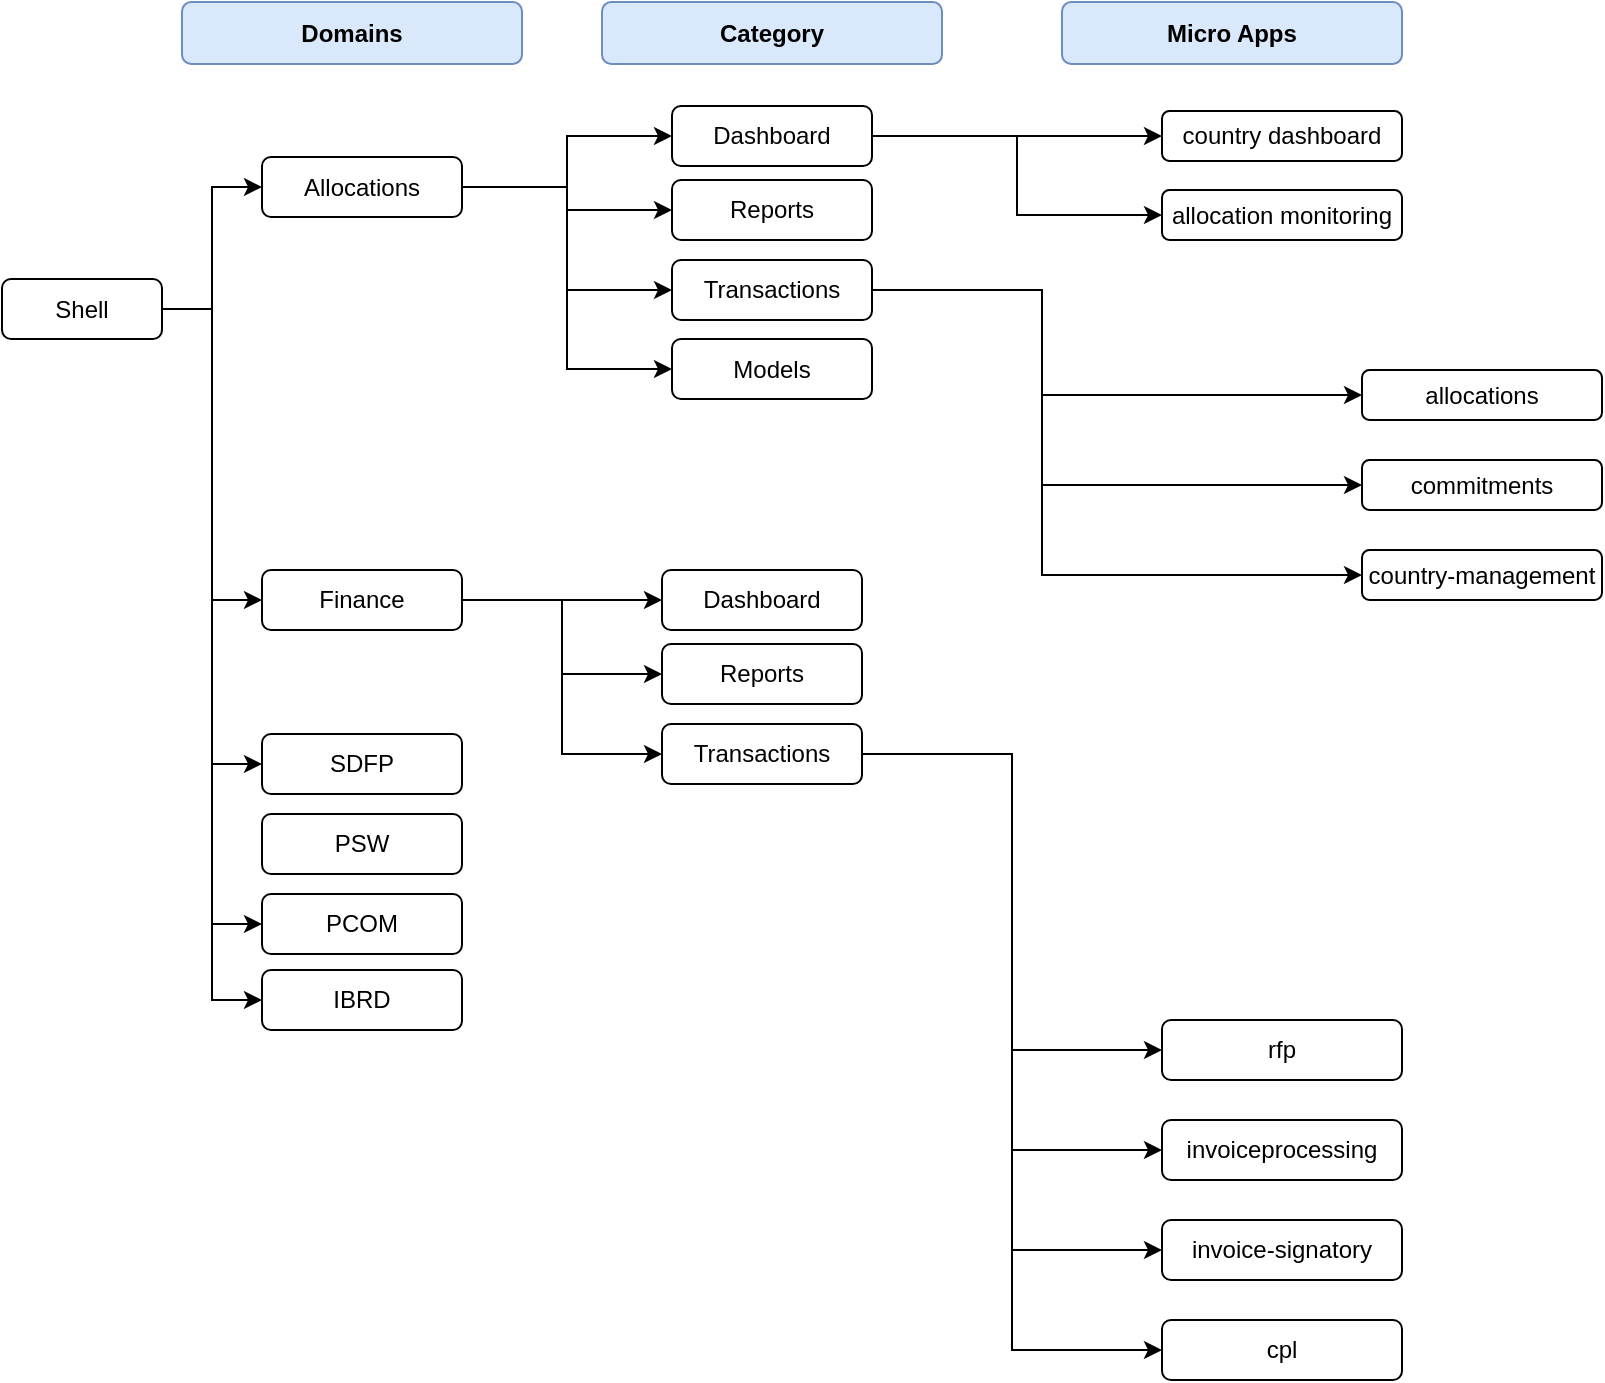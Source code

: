 <mxfile version="24.6.4" type="github">
  <diagram name="Page-1" id="NKVmr7ggw1IqR9z1fVNP">
    <mxGraphModel dx="1050" dy="522" grid="1" gridSize="10" guides="1" tooltips="1" connect="1" arrows="1" fold="1" page="1" pageScale="1" pageWidth="850" pageHeight="1100" math="0" shadow="0">
      <root>
        <mxCell id="0" />
        <mxCell id="1" parent="0" />
        <mxCell id="IA-cv7Uu9y8UROadxXdI-49" style="edgeStyle=elbowEdgeStyle;rounded=0;orthogonalLoop=1;jettySize=auto;html=1;exitX=1;exitY=0.5;exitDx=0;exitDy=0;entryX=0;entryY=0.5;entryDx=0;entryDy=0;" edge="1" parent="1" source="IA-cv7Uu9y8UROadxXdI-6" target="IA-cv7Uu9y8UROadxXdI-35">
          <mxGeometry relative="1" as="geometry" />
        </mxCell>
        <mxCell id="IA-cv7Uu9y8UROadxXdI-50" style="edgeStyle=elbowEdgeStyle;rounded=0;orthogonalLoop=1;jettySize=auto;html=1;exitX=1;exitY=0.5;exitDx=0;exitDy=0;entryX=0;entryY=0.5;entryDx=0;entryDy=0;" edge="1" parent="1" source="IA-cv7Uu9y8UROadxXdI-6" target="IA-cv7Uu9y8UROadxXdI-34">
          <mxGeometry relative="1" as="geometry" />
        </mxCell>
        <mxCell id="IA-cv7Uu9y8UROadxXdI-51" style="edgeStyle=orthogonalEdgeStyle;rounded=0;orthogonalLoop=1;jettySize=auto;html=1;exitX=1;exitY=0.5;exitDx=0;exitDy=0;entryX=0;entryY=0.5;entryDx=0;entryDy=0;" edge="1" parent="1" source="IA-cv7Uu9y8UROadxXdI-6" target="IA-cv7Uu9y8UROadxXdI-36">
          <mxGeometry relative="1" as="geometry" />
        </mxCell>
        <mxCell id="IA-cv7Uu9y8UROadxXdI-52" style="edgeStyle=orthogonalEdgeStyle;rounded=0;orthogonalLoop=1;jettySize=auto;html=1;exitX=1;exitY=0.5;exitDx=0;exitDy=0;entryX=0;entryY=0.5;entryDx=0;entryDy=0;" edge="1" parent="1" source="IA-cv7Uu9y8UROadxXdI-6" target="IA-cv7Uu9y8UROadxXdI-38">
          <mxGeometry relative="1" as="geometry" />
        </mxCell>
        <mxCell id="IA-cv7Uu9y8UROadxXdI-53" style="edgeStyle=orthogonalEdgeStyle;rounded=0;orthogonalLoop=1;jettySize=auto;html=1;exitX=1;exitY=0.5;exitDx=0;exitDy=0;entryX=0;entryY=0.5;entryDx=0;entryDy=0;" edge="1" parent="1" source="IA-cv7Uu9y8UROadxXdI-6" target="IA-cv7Uu9y8UROadxXdI-39">
          <mxGeometry relative="1" as="geometry" />
        </mxCell>
        <mxCell id="IA-cv7Uu9y8UROadxXdI-6" value="Shell" style="rounded=1;whiteSpace=wrap;html=1;" vertex="1" parent="1">
          <mxGeometry x="10" y="389.5" width="80" height="30" as="geometry" />
        </mxCell>
        <mxCell id="IA-cv7Uu9y8UROadxXdI-8" value="Reports" style="rounded=1;whiteSpace=wrap;html=1;" vertex="1" parent="1">
          <mxGeometry x="345" y="340" width="100" height="30" as="geometry" />
        </mxCell>
        <mxCell id="IA-cv7Uu9y8UROadxXdI-59" style="edgeStyle=orthogonalEdgeStyle;rounded=0;orthogonalLoop=1;jettySize=auto;html=1;exitX=1;exitY=0.5;exitDx=0;exitDy=0;entryX=0;entryY=0.5;entryDx=0;entryDy=0;" edge="1" parent="1" source="IA-cv7Uu9y8UROadxXdI-10" target="IA-cv7Uu9y8UROadxXdI-20">
          <mxGeometry relative="1" as="geometry">
            <Array as="points">
              <mxPoint x="530" y="395" />
              <mxPoint x="530" y="448" />
            </Array>
          </mxGeometry>
        </mxCell>
        <mxCell id="IA-cv7Uu9y8UROadxXdI-60" style="edgeStyle=orthogonalEdgeStyle;rounded=0;orthogonalLoop=1;jettySize=auto;html=1;exitX=1;exitY=0.5;exitDx=0;exitDy=0;entryX=0;entryY=0.5;entryDx=0;entryDy=0;" edge="1" parent="1" source="IA-cv7Uu9y8UROadxXdI-10" target="IA-cv7Uu9y8UROadxXdI-22">
          <mxGeometry relative="1" as="geometry">
            <Array as="points">
              <mxPoint x="530" y="395" />
              <mxPoint x="530" y="493" />
            </Array>
          </mxGeometry>
        </mxCell>
        <mxCell id="IA-cv7Uu9y8UROadxXdI-61" style="edgeStyle=orthogonalEdgeStyle;rounded=0;orthogonalLoop=1;jettySize=auto;html=1;exitX=1;exitY=0.5;exitDx=0;exitDy=0;entryX=0;entryY=0.5;entryDx=0;entryDy=0;" edge="1" parent="1" source="IA-cv7Uu9y8UROadxXdI-10" target="IA-cv7Uu9y8UROadxXdI-21">
          <mxGeometry relative="1" as="geometry">
            <Array as="points">
              <mxPoint x="530" y="395" />
              <mxPoint x="530" y="538" />
            </Array>
          </mxGeometry>
        </mxCell>
        <mxCell id="IA-cv7Uu9y8UROadxXdI-10" value="Transactions" style="rounded=1;whiteSpace=wrap;html=1;" vertex="1" parent="1">
          <mxGeometry x="345" y="380" width="100" height="30" as="geometry" />
        </mxCell>
        <mxCell id="IA-cv7Uu9y8UROadxXdI-12" value="Models" style="rounded=1;whiteSpace=wrap;html=1;" vertex="1" parent="1">
          <mxGeometry x="345" y="419.5" width="100" height="30" as="geometry" />
        </mxCell>
        <mxCell id="IA-cv7Uu9y8UROadxXdI-71" style="edgeStyle=orthogonalEdgeStyle;rounded=0;orthogonalLoop=1;jettySize=auto;html=1;exitX=1;exitY=0.5;exitDx=0;exitDy=0;entryX=0;entryY=0.5;entryDx=0;entryDy=0;" edge="1" parent="1" source="IA-cv7Uu9y8UROadxXdI-19" target="IA-cv7Uu9y8UROadxXdI-69">
          <mxGeometry relative="1" as="geometry" />
        </mxCell>
        <mxCell id="IA-cv7Uu9y8UROadxXdI-72" style="edgeStyle=orthogonalEdgeStyle;rounded=0;orthogonalLoop=1;jettySize=auto;html=1;exitX=1;exitY=0.5;exitDx=0;exitDy=0;entryX=0;entryY=0.5;entryDx=0;entryDy=0;" edge="1" parent="1" source="IA-cv7Uu9y8UROadxXdI-19" target="IA-cv7Uu9y8UROadxXdI-70">
          <mxGeometry relative="1" as="geometry" />
        </mxCell>
        <mxCell id="IA-cv7Uu9y8UROadxXdI-19" value="Dashboard" style="rounded=1;whiteSpace=wrap;html=1;" vertex="1" parent="1">
          <mxGeometry x="345" y="303" width="100" height="30" as="geometry" />
        </mxCell>
        <mxCell id="IA-cv7Uu9y8UROadxXdI-20" value="allocations" style="rounded=1;whiteSpace=wrap;html=1;" vertex="1" parent="1">
          <mxGeometry x="690" y="435" width="120" height="25" as="geometry" />
        </mxCell>
        <mxCell id="IA-cv7Uu9y8UROadxXdI-21" value="country-management" style="rounded=1;whiteSpace=wrap;html=1;" vertex="1" parent="1">
          <mxGeometry x="690" y="525" width="120" height="25" as="geometry" />
        </mxCell>
        <mxCell id="IA-cv7Uu9y8UROadxXdI-22" value="commitments" style="rounded=1;whiteSpace=wrap;html=1;" vertex="1" parent="1">
          <mxGeometry x="690" y="480" width="120" height="25" as="geometry" />
        </mxCell>
        <mxCell id="IA-cv7Uu9y8UROadxXdI-23" value="rfp" style="rounded=1;whiteSpace=wrap;html=1;" vertex="1" parent="1">
          <mxGeometry x="590" y="760" width="120" height="30" as="geometry" />
        </mxCell>
        <mxCell id="IA-cv7Uu9y8UROadxXdI-24" value="invoiceprocessing" style="rounded=1;whiteSpace=wrap;html=1;" vertex="1" parent="1">
          <mxGeometry x="590" y="810" width="120" height="30" as="geometry" />
        </mxCell>
        <mxCell id="IA-cv7Uu9y8UROadxXdI-25" value="invoice-signatory" style="rounded=1;whiteSpace=wrap;html=1;" vertex="1" parent="1">
          <mxGeometry x="590" y="860" width="120" height="30" as="geometry" />
        </mxCell>
        <mxCell id="IA-cv7Uu9y8UROadxXdI-26" value="cpl" style="rounded=1;whiteSpace=wrap;html=1;" vertex="1" parent="1">
          <mxGeometry x="590" y="910" width="120" height="30" as="geometry" />
        </mxCell>
        <mxCell id="IA-cv7Uu9y8UROadxXdI-54" style="edgeStyle=orthogonalEdgeStyle;rounded=0;orthogonalLoop=1;jettySize=auto;html=1;exitX=1;exitY=0.5;exitDx=0;exitDy=0;entryX=0;entryY=0.5;entryDx=0;entryDy=0;" edge="1" parent="1" source="IA-cv7Uu9y8UROadxXdI-34" target="IA-cv7Uu9y8UROadxXdI-19">
          <mxGeometry relative="1" as="geometry" />
        </mxCell>
        <mxCell id="IA-cv7Uu9y8UROadxXdI-55" style="edgeStyle=orthogonalEdgeStyle;rounded=0;orthogonalLoop=1;jettySize=auto;html=1;exitX=1;exitY=0.5;exitDx=0;exitDy=0;" edge="1" parent="1" source="IA-cv7Uu9y8UROadxXdI-34" target="IA-cv7Uu9y8UROadxXdI-8">
          <mxGeometry relative="1" as="geometry" />
        </mxCell>
        <mxCell id="IA-cv7Uu9y8UROadxXdI-56" style="edgeStyle=orthogonalEdgeStyle;rounded=0;orthogonalLoop=1;jettySize=auto;html=1;exitX=1;exitY=0.5;exitDx=0;exitDy=0;entryX=0;entryY=0.5;entryDx=0;entryDy=0;" edge="1" parent="1" source="IA-cv7Uu9y8UROadxXdI-34" target="IA-cv7Uu9y8UROadxXdI-10">
          <mxGeometry relative="1" as="geometry" />
        </mxCell>
        <mxCell id="IA-cv7Uu9y8UROadxXdI-57" style="edgeStyle=orthogonalEdgeStyle;rounded=0;orthogonalLoop=1;jettySize=auto;html=1;exitX=1;exitY=0.5;exitDx=0;exitDy=0;entryX=0;entryY=0.5;entryDx=0;entryDy=0;" edge="1" parent="1" source="IA-cv7Uu9y8UROadxXdI-34" target="IA-cv7Uu9y8UROadxXdI-12">
          <mxGeometry relative="1" as="geometry" />
        </mxCell>
        <mxCell id="IA-cv7Uu9y8UROadxXdI-34" value="Allocations" style="rounded=1;whiteSpace=wrap;html=1;container=0;" vertex="1" parent="1">
          <mxGeometry x="140" y="328.5" width="100" height="30" as="geometry" />
        </mxCell>
        <mxCell id="IA-cv7Uu9y8UROadxXdI-62" style="edgeStyle=orthogonalEdgeStyle;rounded=0;orthogonalLoop=1;jettySize=auto;html=1;exitX=1;exitY=0.5;exitDx=0;exitDy=0;entryX=0;entryY=0.5;entryDx=0;entryDy=0;" edge="1" parent="1" source="IA-cv7Uu9y8UROadxXdI-35" target="IA-cv7Uu9y8UROadxXdI-47">
          <mxGeometry relative="1" as="geometry" />
        </mxCell>
        <mxCell id="IA-cv7Uu9y8UROadxXdI-63" style="edgeStyle=orthogonalEdgeStyle;rounded=0;orthogonalLoop=1;jettySize=auto;html=1;exitX=1;exitY=0.5;exitDx=0;exitDy=0;entryX=0;entryY=0.5;entryDx=0;entryDy=0;" edge="1" parent="1" source="IA-cv7Uu9y8UROadxXdI-35" target="IA-cv7Uu9y8UROadxXdI-44">
          <mxGeometry relative="1" as="geometry" />
        </mxCell>
        <mxCell id="IA-cv7Uu9y8UROadxXdI-64" style="edgeStyle=orthogonalEdgeStyle;rounded=0;orthogonalLoop=1;jettySize=auto;html=1;exitX=1;exitY=0.5;exitDx=0;exitDy=0;entryX=0;entryY=0.5;entryDx=0;entryDy=0;" edge="1" parent="1" source="IA-cv7Uu9y8UROadxXdI-35" target="IA-cv7Uu9y8UROadxXdI-45">
          <mxGeometry relative="1" as="geometry" />
        </mxCell>
        <mxCell id="IA-cv7Uu9y8UROadxXdI-35" value="Finance" style="rounded=1;whiteSpace=wrap;html=1;container=0;" vertex="1" parent="1">
          <mxGeometry x="140" y="535" width="100" height="30" as="geometry" />
        </mxCell>
        <mxCell id="IA-cv7Uu9y8UROadxXdI-36" value="SDFP" style="rounded=1;whiteSpace=wrap;html=1;container=0;" vertex="1" parent="1">
          <mxGeometry x="140" y="617" width="100" height="30" as="geometry" />
        </mxCell>
        <mxCell id="IA-cv7Uu9y8UROadxXdI-37" value="PSW" style="rounded=1;whiteSpace=wrap;html=1;container=0;" vertex="1" parent="1">
          <mxGeometry x="140" y="657" width="100" height="30" as="geometry" />
        </mxCell>
        <mxCell id="IA-cv7Uu9y8UROadxXdI-38" value="PCOM" style="rounded=1;whiteSpace=wrap;html=1;container=0;" vertex="1" parent="1">
          <mxGeometry x="140" y="697" width="100" height="30" as="geometry" />
        </mxCell>
        <mxCell id="IA-cv7Uu9y8UROadxXdI-39" value="IBRD" style="rounded=1;whiteSpace=wrap;html=1;container=0;" vertex="1" parent="1">
          <mxGeometry x="140" y="735" width="100" height="30" as="geometry" />
        </mxCell>
        <mxCell id="IA-cv7Uu9y8UROadxXdI-41" value="Category" style="rounded=1;whiteSpace=wrap;html=1;fillColor=#dae8fc;strokeColor=#6c8ebf;fontStyle=1;gradientColor=none;labelBackgroundColor=none;fontFamily=Helvetica;" vertex="1" parent="1">
          <mxGeometry x="310" y="251" width="170" height="31" as="geometry" />
        </mxCell>
        <mxCell id="IA-cv7Uu9y8UROadxXdI-42" value="Domains" style="rounded=1;whiteSpace=wrap;html=1;fillColor=#dae8fc;strokeColor=#6c8ebf;fontStyle=1;gradientColor=none;labelBackgroundColor=none;fontFamily=Helvetica;" vertex="1" parent="1">
          <mxGeometry x="100" y="251" width="170" height="31" as="geometry" />
        </mxCell>
        <mxCell id="IA-cv7Uu9y8UROadxXdI-43" value="Micro Apps" style="rounded=1;whiteSpace=wrap;html=1;fillColor=#dae8fc;strokeColor=#6c8ebf;fontStyle=1;gradientColor=none;labelBackgroundColor=none;fontFamily=Helvetica;" vertex="1" parent="1">
          <mxGeometry x="540" y="251" width="170" height="31" as="geometry" />
        </mxCell>
        <mxCell id="IA-cv7Uu9y8UROadxXdI-44" value="Reports" style="rounded=1;whiteSpace=wrap;html=1;" vertex="1" parent="1">
          <mxGeometry x="340" y="572" width="100" height="30" as="geometry" />
        </mxCell>
        <mxCell id="IA-cv7Uu9y8UROadxXdI-65" style="edgeStyle=orthogonalEdgeStyle;rounded=0;orthogonalLoop=1;jettySize=auto;html=1;exitX=1;exitY=0.5;exitDx=0;exitDy=0;entryX=0;entryY=0.5;entryDx=0;entryDy=0;" edge="1" parent="1" source="IA-cv7Uu9y8UROadxXdI-45" target="IA-cv7Uu9y8UROadxXdI-23">
          <mxGeometry relative="1" as="geometry" />
        </mxCell>
        <mxCell id="IA-cv7Uu9y8UROadxXdI-66" style="edgeStyle=orthogonalEdgeStyle;rounded=0;orthogonalLoop=1;jettySize=auto;html=1;exitX=1;exitY=0.5;exitDx=0;exitDy=0;entryX=0;entryY=0.5;entryDx=0;entryDy=0;" edge="1" parent="1" source="IA-cv7Uu9y8UROadxXdI-45" target="IA-cv7Uu9y8UROadxXdI-24">
          <mxGeometry relative="1" as="geometry">
            <mxPoint x="580" y="730" as="targetPoint" />
          </mxGeometry>
        </mxCell>
        <mxCell id="IA-cv7Uu9y8UROadxXdI-67" style="edgeStyle=orthogonalEdgeStyle;rounded=0;orthogonalLoop=1;jettySize=auto;html=1;exitX=1;exitY=0.5;exitDx=0;exitDy=0;entryX=0;entryY=0.5;entryDx=0;entryDy=0;" edge="1" parent="1" source="IA-cv7Uu9y8UROadxXdI-45" target="IA-cv7Uu9y8UROadxXdI-25">
          <mxGeometry relative="1" as="geometry" />
        </mxCell>
        <mxCell id="IA-cv7Uu9y8UROadxXdI-68" style="edgeStyle=orthogonalEdgeStyle;rounded=0;orthogonalLoop=1;jettySize=auto;html=1;exitX=1;exitY=0.5;exitDx=0;exitDy=0;entryX=0;entryY=0.5;entryDx=0;entryDy=0;" edge="1" parent="1" source="IA-cv7Uu9y8UROadxXdI-45" target="IA-cv7Uu9y8UROadxXdI-26">
          <mxGeometry relative="1" as="geometry" />
        </mxCell>
        <mxCell id="IA-cv7Uu9y8UROadxXdI-45" value="Transactions" style="rounded=1;whiteSpace=wrap;html=1;" vertex="1" parent="1">
          <mxGeometry x="340" y="612" width="100" height="30" as="geometry" />
        </mxCell>
        <mxCell id="IA-cv7Uu9y8UROadxXdI-47" value="Dashboard" style="rounded=1;whiteSpace=wrap;html=1;" vertex="1" parent="1">
          <mxGeometry x="340" y="535" width="100" height="30" as="geometry" />
        </mxCell>
        <mxCell id="IA-cv7Uu9y8UROadxXdI-69" value="country dashboard" style="rounded=1;whiteSpace=wrap;html=1;" vertex="1" parent="1">
          <mxGeometry x="590" y="305.5" width="120" height="25" as="geometry" />
        </mxCell>
        <mxCell id="IA-cv7Uu9y8UROadxXdI-70" value="allocation monitoring" style="rounded=1;whiteSpace=wrap;html=1;" vertex="1" parent="1">
          <mxGeometry x="590" y="345" width="120" height="25" as="geometry" />
        </mxCell>
      </root>
    </mxGraphModel>
  </diagram>
</mxfile>

